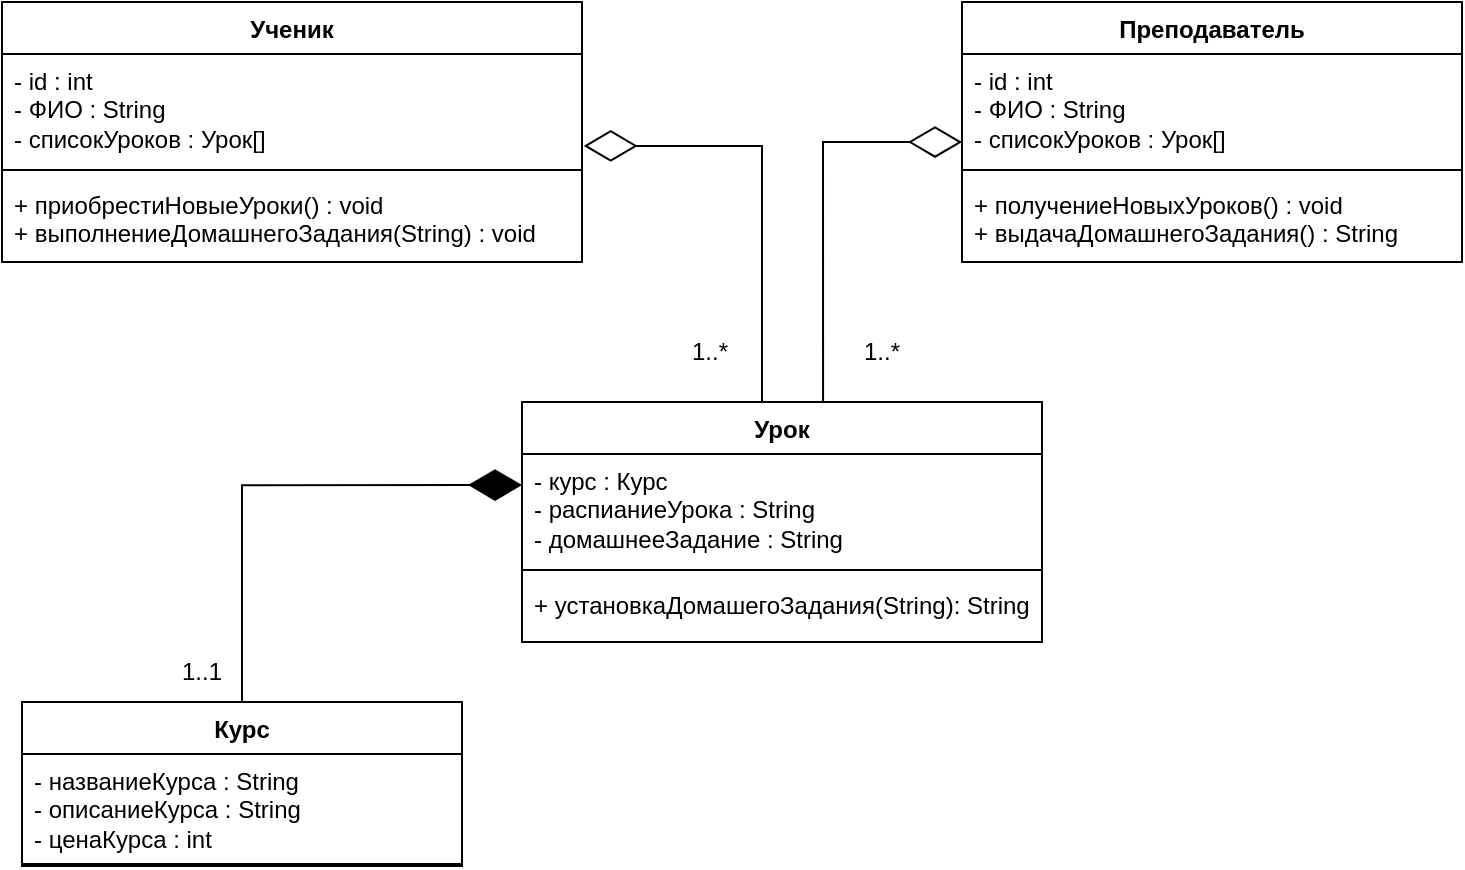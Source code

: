 <mxfile version="24.4.4" type="github">
  <diagram name="Страница — 1" id="feJYffyxVQz-zG-ypwNW">
    <mxGraphModel dx="1235" dy="665" grid="1" gridSize="10" guides="1" tooltips="1" connect="1" arrows="1" fold="1" page="1" pageScale="1" pageWidth="827" pageHeight="1169" math="0" shadow="0">
      <root>
        <mxCell id="0" />
        <mxCell id="1" parent="0" />
        <mxCell id="phzOm1wb6SBAu63A0Hw0-1" value="Ученик" style="swimlane;fontStyle=1;align=center;verticalAlign=top;childLayout=stackLayout;horizontal=1;startSize=26;horizontalStack=0;resizeParent=1;resizeParentMax=0;resizeLast=0;collapsible=1;marginBottom=0;whiteSpace=wrap;html=1;" vertex="1" parent="1">
          <mxGeometry x="80" y="120" width="290" height="130" as="geometry" />
        </mxCell>
        <mxCell id="phzOm1wb6SBAu63A0Hw0-2" value="&lt;div&gt;- id : int&lt;/div&gt;- ФИО : String&lt;div&gt;- списокУроков : Урок[]&lt;/div&gt;" style="text;strokeColor=none;fillColor=none;align=left;verticalAlign=top;spacingLeft=4;spacingRight=4;overflow=hidden;rotatable=0;points=[[0,0.5],[1,0.5]];portConstraint=eastwest;whiteSpace=wrap;html=1;" vertex="1" parent="phzOm1wb6SBAu63A0Hw0-1">
          <mxGeometry y="26" width="290" height="54" as="geometry" />
        </mxCell>
        <mxCell id="phzOm1wb6SBAu63A0Hw0-3" value="" style="line;strokeWidth=1;fillColor=none;align=left;verticalAlign=middle;spacingTop=-1;spacingLeft=3;spacingRight=3;rotatable=0;labelPosition=right;points=[];portConstraint=eastwest;strokeColor=inherit;" vertex="1" parent="phzOm1wb6SBAu63A0Hw0-1">
          <mxGeometry y="80" width="290" height="8" as="geometry" />
        </mxCell>
        <mxCell id="phzOm1wb6SBAu63A0Hw0-4" value="+ приобрестиНовыеУроки() : void&lt;div&gt;+ выполнениеДомашнегоЗадания(String) : void&lt;/div&gt;" style="text;strokeColor=none;fillColor=none;align=left;verticalAlign=top;spacingLeft=4;spacingRight=4;overflow=hidden;rotatable=0;points=[[0,0.5],[1,0.5]];portConstraint=eastwest;whiteSpace=wrap;html=1;" vertex="1" parent="phzOm1wb6SBAu63A0Hw0-1">
          <mxGeometry y="88" width="290" height="42" as="geometry" />
        </mxCell>
        <mxCell id="phzOm1wb6SBAu63A0Hw0-5" value="Преподаватель" style="swimlane;fontStyle=1;align=center;verticalAlign=top;childLayout=stackLayout;horizontal=1;startSize=26;horizontalStack=0;resizeParent=1;resizeParentMax=0;resizeLast=0;collapsible=1;marginBottom=0;whiteSpace=wrap;html=1;" vertex="1" parent="1">
          <mxGeometry x="560" y="120" width="250" height="130" as="geometry" />
        </mxCell>
        <mxCell id="phzOm1wb6SBAu63A0Hw0-6" value="&lt;div&gt;- id : int&lt;/div&gt;- ФИО : String&lt;div&gt;- списокУроков : Урок[]&lt;/div&gt;" style="text;strokeColor=none;fillColor=none;align=left;verticalAlign=top;spacingLeft=4;spacingRight=4;overflow=hidden;rotatable=0;points=[[0,0.5],[1,0.5]];portConstraint=eastwest;whiteSpace=wrap;html=1;" vertex="1" parent="phzOm1wb6SBAu63A0Hw0-5">
          <mxGeometry y="26" width="250" height="54" as="geometry" />
        </mxCell>
        <mxCell id="phzOm1wb6SBAu63A0Hw0-7" value="" style="line;strokeWidth=1;fillColor=none;align=left;verticalAlign=middle;spacingTop=-1;spacingLeft=3;spacingRight=3;rotatable=0;labelPosition=right;points=[];portConstraint=eastwest;strokeColor=inherit;" vertex="1" parent="phzOm1wb6SBAu63A0Hw0-5">
          <mxGeometry y="80" width="250" height="8" as="geometry" />
        </mxCell>
        <mxCell id="phzOm1wb6SBAu63A0Hw0-8" value="+ получениеНовыхУроков() : void&lt;div&gt;+ выдачаДомашнегоЗадания() : String&lt;/div&gt;" style="text;strokeColor=none;fillColor=none;align=left;verticalAlign=top;spacingLeft=4;spacingRight=4;overflow=hidden;rotatable=0;points=[[0,0.5],[1,0.5]];portConstraint=eastwest;whiteSpace=wrap;html=1;" vertex="1" parent="phzOm1wb6SBAu63A0Hw0-5">
          <mxGeometry y="88" width="250" height="42" as="geometry" />
        </mxCell>
        <mxCell id="phzOm1wb6SBAu63A0Hw0-9" value="Курс" style="swimlane;fontStyle=1;align=center;verticalAlign=top;childLayout=stackLayout;horizontal=1;startSize=26;horizontalStack=0;resizeParent=1;resizeParentMax=0;resizeLast=0;collapsible=1;marginBottom=0;whiteSpace=wrap;html=1;" vertex="1" parent="1">
          <mxGeometry x="90" y="470" width="220" height="82" as="geometry" />
        </mxCell>
        <mxCell id="phzOm1wb6SBAu63A0Hw0-10" value="- названиеКурса : String&lt;div&gt;- описаниеКурса : String&lt;/div&gt;&lt;div&gt;- ценаКурса : int&lt;/div&gt;" style="text;strokeColor=none;fillColor=none;align=left;verticalAlign=top;spacingLeft=4;spacingRight=4;overflow=hidden;rotatable=0;points=[[0,0.5],[1,0.5]];portConstraint=eastwest;whiteSpace=wrap;html=1;" vertex="1" parent="phzOm1wb6SBAu63A0Hw0-9">
          <mxGeometry y="26" width="220" height="54" as="geometry" />
        </mxCell>
        <mxCell id="phzOm1wb6SBAu63A0Hw0-11" value="" style="line;strokeWidth=1;fillColor=none;align=left;verticalAlign=middle;spacingTop=-1;spacingLeft=3;spacingRight=3;rotatable=0;labelPosition=right;points=[];portConstraint=eastwest;strokeColor=inherit;" vertex="1" parent="phzOm1wb6SBAu63A0Hw0-9">
          <mxGeometry y="80" width="220" height="2" as="geometry" />
        </mxCell>
        <mxCell id="phzOm1wb6SBAu63A0Hw0-22" value="Урок" style="swimlane;fontStyle=1;align=center;verticalAlign=top;childLayout=stackLayout;horizontal=1;startSize=26;horizontalStack=0;resizeParent=1;resizeParentMax=0;resizeLast=0;collapsible=1;marginBottom=0;whiteSpace=wrap;html=1;" vertex="1" parent="1">
          <mxGeometry x="340" y="320" width="260" height="120" as="geometry" />
        </mxCell>
        <mxCell id="phzOm1wb6SBAu63A0Hw0-23" value="- курс : Курс&lt;div&gt;- распианиеУрока : String&lt;/div&gt;&lt;div&gt;- домашнееЗадание : String&lt;/div&gt;" style="text;strokeColor=none;fillColor=none;align=left;verticalAlign=top;spacingLeft=4;spacingRight=4;overflow=hidden;rotatable=0;points=[[0,0.5],[1,0.5]];portConstraint=eastwest;whiteSpace=wrap;html=1;" vertex="1" parent="phzOm1wb6SBAu63A0Hw0-22">
          <mxGeometry y="26" width="260" height="54" as="geometry" />
        </mxCell>
        <mxCell id="phzOm1wb6SBAu63A0Hw0-24" value="" style="line;strokeWidth=1;fillColor=none;align=left;verticalAlign=middle;spacingTop=-1;spacingLeft=3;spacingRight=3;rotatable=0;labelPosition=right;points=[];portConstraint=eastwest;strokeColor=inherit;" vertex="1" parent="phzOm1wb6SBAu63A0Hw0-22">
          <mxGeometry y="80" width="260" height="8" as="geometry" />
        </mxCell>
        <mxCell id="phzOm1wb6SBAu63A0Hw0-25" value="+ установкаДомашегоЗадания(String): String" style="text;strokeColor=none;fillColor=none;align=left;verticalAlign=top;spacingLeft=4;spacingRight=4;overflow=hidden;rotatable=0;points=[[0,0.5],[1,0.5]];portConstraint=eastwest;whiteSpace=wrap;html=1;" vertex="1" parent="phzOm1wb6SBAu63A0Hw0-22">
          <mxGeometry y="88" width="260" height="32" as="geometry" />
        </mxCell>
        <mxCell id="phzOm1wb6SBAu63A0Hw0-27" value="" style="endArrow=diamondThin;endFill=0;endSize=24;html=1;rounded=0;edgeStyle=orthogonalEdgeStyle;exitX=0.579;exitY=0.001;exitDx=0;exitDy=0;exitPerimeter=0;entryX=0;entryY=0.815;entryDx=0;entryDy=0;entryPerimeter=0;" edge="1" parent="1" source="phzOm1wb6SBAu63A0Hw0-22" target="phzOm1wb6SBAu63A0Hw0-6">
          <mxGeometry width="160" relative="1" as="geometry">
            <mxPoint x="530" y="240" as="sourcePoint" />
            <mxPoint x="440" y="240" as="targetPoint" />
            <Array as="points">
              <mxPoint x="491" y="190" />
            </Array>
          </mxGeometry>
        </mxCell>
        <mxCell id="phzOm1wb6SBAu63A0Hw0-28" value="" style="endArrow=diamondThin;endFill=1;endSize=24;html=1;rounded=0;exitX=0.5;exitY=0;exitDx=0;exitDy=0;edgeStyle=orthogonalEdgeStyle;entryX=0;entryY=0.288;entryDx=0;entryDy=0;entryPerimeter=0;" edge="1" parent="1" source="phzOm1wb6SBAu63A0Hw0-9" target="phzOm1wb6SBAu63A0Hw0-23">
          <mxGeometry width="160" relative="1" as="geometry">
            <mxPoint x="60" y="430" as="sourcePoint" />
            <mxPoint x="240" y="420" as="targetPoint" />
          </mxGeometry>
        </mxCell>
        <mxCell id="phzOm1wb6SBAu63A0Hw0-30" value="1..1" style="text;html=1;align=center;verticalAlign=middle;whiteSpace=wrap;rounded=0;" vertex="1" parent="1">
          <mxGeometry x="160" y="440" width="40" height="30" as="geometry" />
        </mxCell>
        <mxCell id="phzOm1wb6SBAu63A0Hw0-31" value="1..*" style="text;html=1;align=center;verticalAlign=middle;whiteSpace=wrap;rounded=0;" vertex="1" parent="1">
          <mxGeometry x="414" y="280" width="40" height="30" as="geometry" />
        </mxCell>
        <mxCell id="phzOm1wb6SBAu63A0Hw0-32" value="1..*" style="text;html=1;align=center;verticalAlign=middle;whiteSpace=wrap;rounded=0;" vertex="1" parent="1">
          <mxGeometry x="500" y="280" width="40" height="30" as="geometry" />
        </mxCell>
        <mxCell id="phzOm1wb6SBAu63A0Hw0-35" value="" style="endArrow=diamondThin;endFill=0;endSize=24;html=1;rounded=0;edgeStyle=orthogonalEdgeStyle;entryX=1.003;entryY=0.851;entryDx=0;entryDy=0;entryPerimeter=0;" edge="1" parent="1" target="phzOm1wb6SBAu63A0Hw0-2">
          <mxGeometry width="160" relative="1" as="geometry">
            <mxPoint x="460" y="320" as="sourcePoint" />
            <mxPoint x="570" y="200" as="targetPoint" />
            <Array as="points">
              <mxPoint x="460" y="192" />
            </Array>
          </mxGeometry>
        </mxCell>
      </root>
    </mxGraphModel>
  </diagram>
</mxfile>
